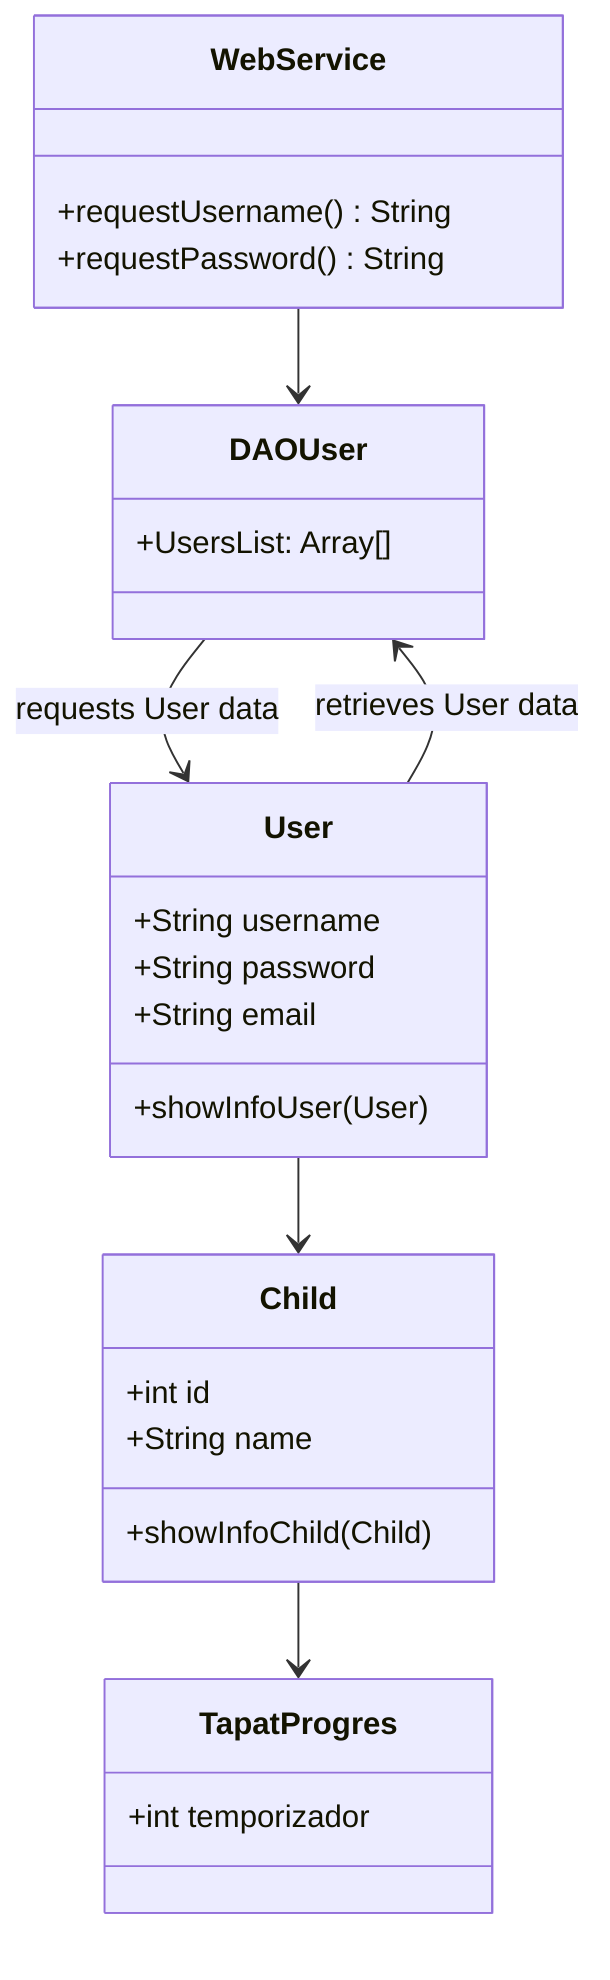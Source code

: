 classDiagram
class WebService {
    +requestUsername() String
    +requestPassword() String
}
class DAOUser {
    +UsersList: Array<User>[]
}
class User {
    +String username
    +String password
    +String email
    +showInfoUser(User)
}
class Child {
    +int id
    +String name
    +showInfoChild(Child)
}
class TapatProgres {
    +int temporizador
}
WebService --> DAOUser
DAOUser --> User: requests User data
User --> DAOUser: retrieves User data
User --> Child
Child --> TapatProgres